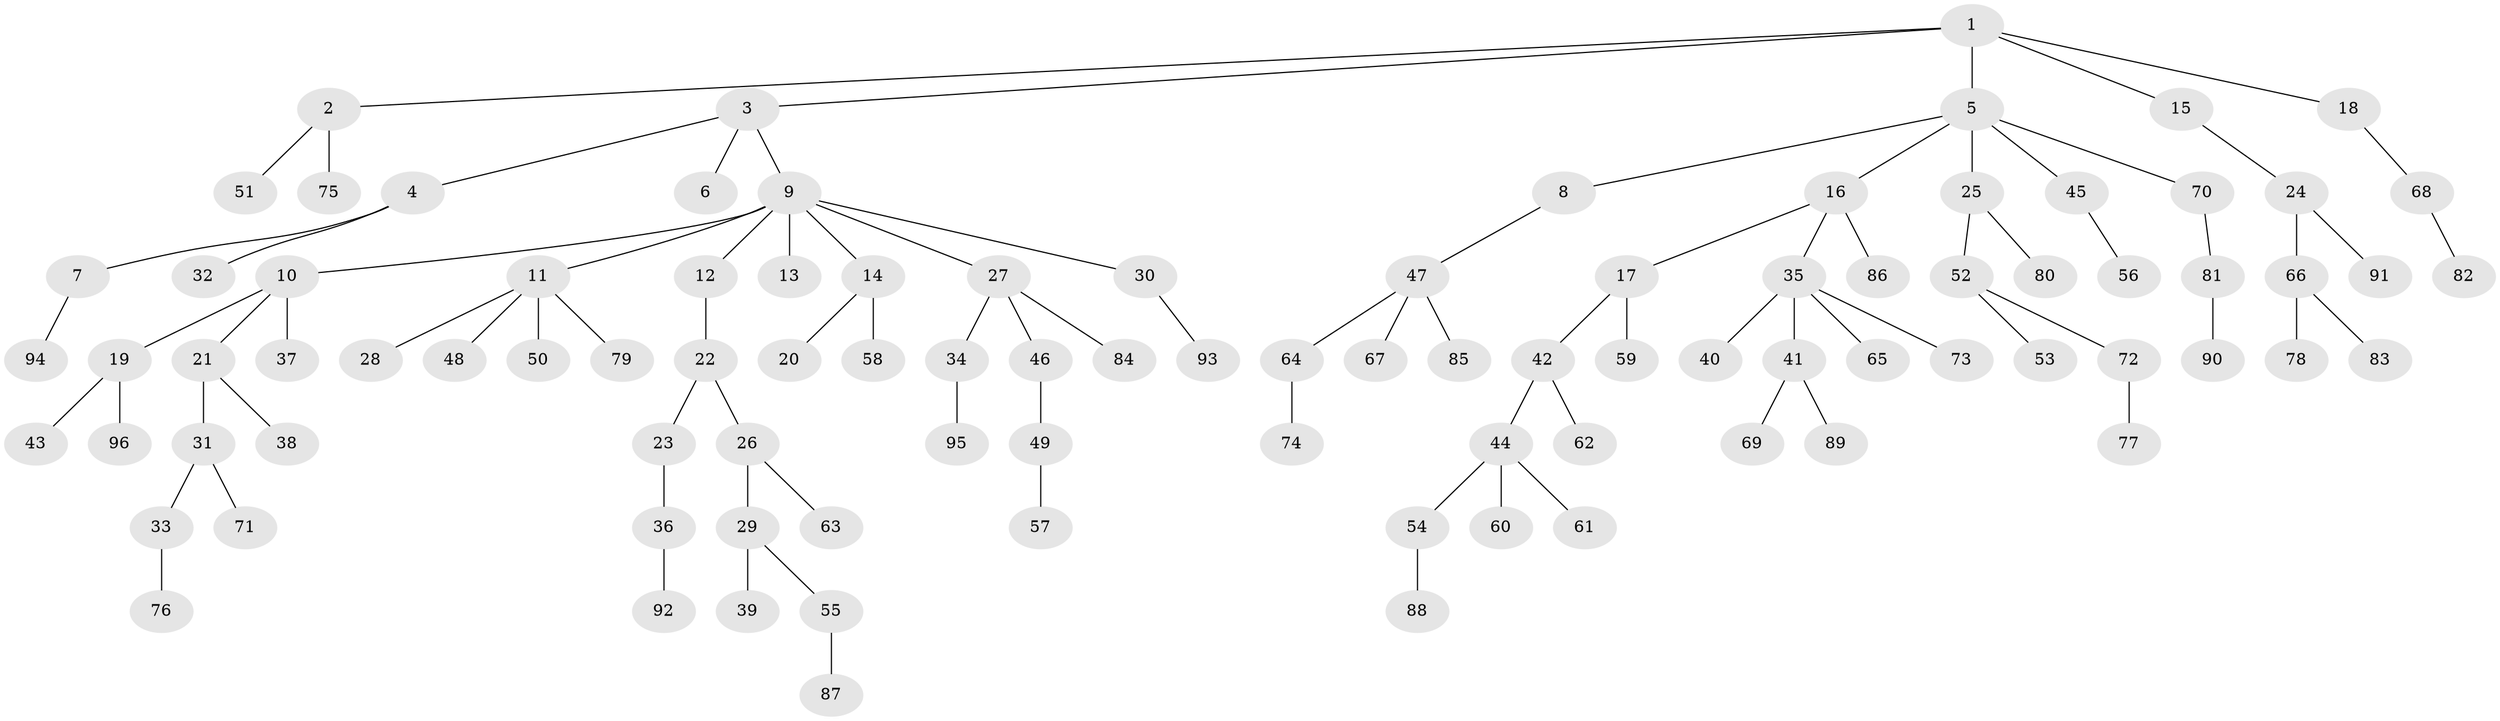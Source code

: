 // Generated by graph-tools (version 1.1) at 2025/36/03/09/25 02:36:48]
// undirected, 96 vertices, 95 edges
graph export_dot {
graph [start="1"]
  node [color=gray90,style=filled];
  1;
  2;
  3;
  4;
  5;
  6;
  7;
  8;
  9;
  10;
  11;
  12;
  13;
  14;
  15;
  16;
  17;
  18;
  19;
  20;
  21;
  22;
  23;
  24;
  25;
  26;
  27;
  28;
  29;
  30;
  31;
  32;
  33;
  34;
  35;
  36;
  37;
  38;
  39;
  40;
  41;
  42;
  43;
  44;
  45;
  46;
  47;
  48;
  49;
  50;
  51;
  52;
  53;
  54;
  55;
  56;
  57;
  58;
  59;
  60;
  61;
  62;
  63;
  64;
  65;
  66;
  67;
  68;
  69;
  70;
  71;
  72;
  73;
  74;
  75;
  76;
  77;
  78;
  79;
  80;
  81;
  82;
  83;
  84;
  85;
  86;
  87;
  88;
  89;
  90;
  91;
  92;
  93;
  94;
  95;
  96;
  1 -- 2;
  1 -- 3;
  1 -- 5;
  1 -- 15;
  1 -- 18;
  2 -- 51;
  2 -- 75;
  3 -- 4;
  3 -- 6;
  3 -- 9;
  4 -- 7;
  4 -- 32;
  5 -- 8;
  5 -- 16;
  5 -- 25;
  5 -- 45;
  5 -- 70;
  7 -- 94;
  8 -- 47;
  9 -- 10;
  9 -- 11;
  9 -- 12;
  9 -- 13;
  9 -- 14;
  9 -- 27;
  9 -- 30;
  10 -- 19;
  10 -- 21;
  10 -- 37;
  11 -- 28;
  11 -- 48;
  11 -- 50;
  11 -- 79;
  12 -- 22;
  14 -- 20;
  14 -- 58;
  15 -- 24;
  16 -- 17;
  16 -- 35;
  16 -- 86;
  17 -- 42;
  17 -- 59;
  18 -- 68;
  19 -- 43;
  19 -- 96;
  21 -- 31;
  21 -- 38;
  22 -- 23;
  22 -- 26;
  23 -- 36;
  24 -- 66;
  24 -- 91;
  25 -- 52;
  25 -- 80;
  26 -- 29;
  26 -- 63;
  27 -- 34;
  27 -- 46;
  27 -- 84;
  29 -- 39;
  29 -- 55;
  30 -- 93;
  31 -- 33;
  31 -- 71;
  33 -- 76;
  34 -- 95;
  35 -- 40;
  35 -- 41;
  35 -- 65;
  35 -- 73;
  36 -- 92;
  41 -- 69;
  41 -- 89;
  42 -- 44;
  42 -- 62;
  44 -- 54;
  44 -- 60;
  44 -- 61;
  45 -- 56;
  46 -- 49;
  47 -- 64;
  47 -- 67;
  47 -- 85;
  49 -- 57;
  52 -- 53;
  52 -- 72;
  54 -- 88;
  55 -- 87;
  64 -- 74;
  66 -- 78;
  66 -- 83;
  68 -- 82;
  70 -- 81;
  72 -- 77;
  81 -- 90;
}
